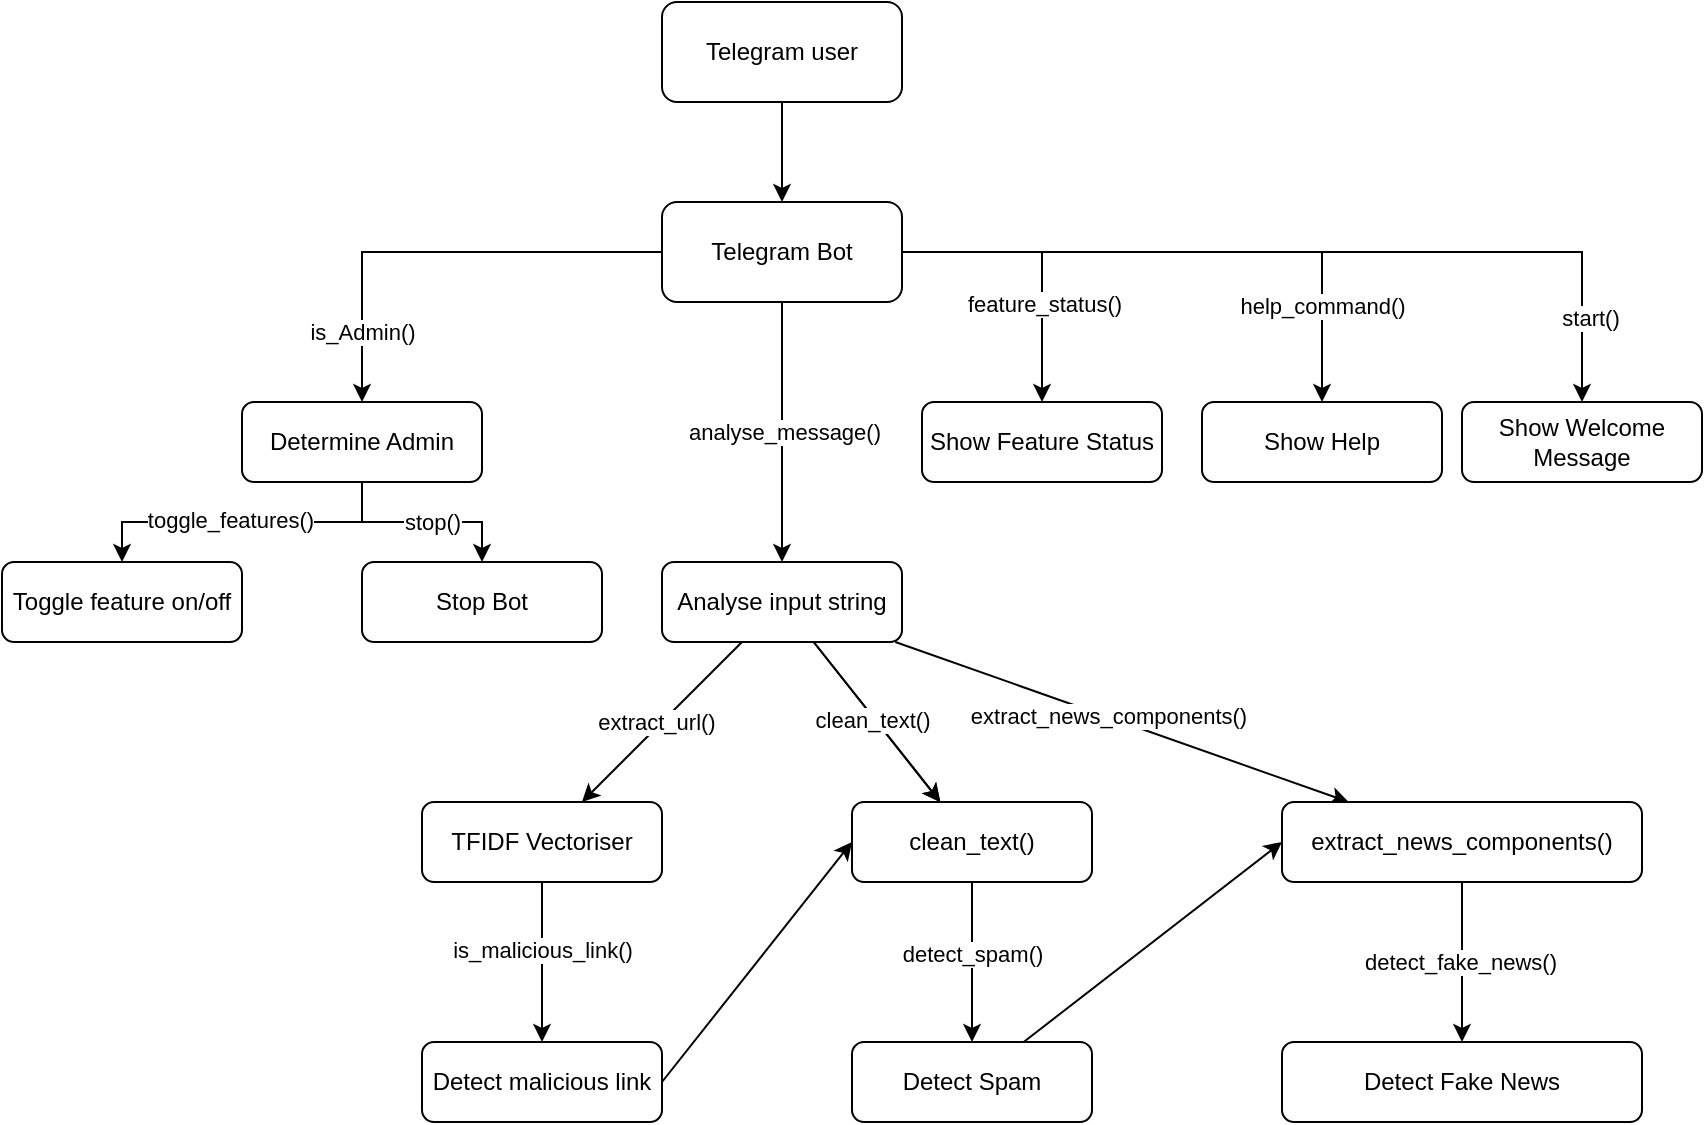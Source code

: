 <mxfile version="26.2.9">
  <diagram name="Page-1" id="vqBHj_-5ZwkX2m7IZ5LQ">
    <mxGraphModel dx="1412" dy="898" grid="1" gridSize="10" guides="1" tooltips="1" connect="1" arrows="1" fold="1" page="1" pageScale="1" pageWidth="850" pageHeight="1100" math="0" shadow="0">
      <root>
        <mxCell id="0" />
        <mxCell id="1" parent="0" />
        <mxCell id="QunjlOej20BBl3cVJAtk-34" style="edgeStyle=orthogonalEdgeStyle;rounded=0;orthogonalLoop=1;jettySize=auto;html=1;" parent="1" source="QunjlOej20BBl3cVJAtk-1" target="QunjlOej20BBl3cVJAtk-31" edge="1">
          <mxGeometry relative="1" as="geometry" />
        </mxCell>
        <mxCell id="QunjlOej20BBl3cVJAtk-1" value="Telegram user" style="rounded=1;whiteSpace=wrap;html=1;" parent="1" vertex="1">
          <mxGeometry x="330" y="40" width="120" height="50" as="geometry" />
        </mxCell>
        <mxCell id="QunjlOej20BBl3cVJAtk-33" style="edgeStyle=orthogonalEdgeStyle;rounded=0;orthogonalLoop=1;jettySize=auto;html=1;" parent="1" source="QunjlOej20BBl3cVJAtk-31" target="QunjlOej20BBl3cVJAtk-32" edge="1">
          <mxGeometry relative="1" as="geometry" />
        </mxCell>
        <mxCell id="QunjlOej20BBl3cVJAtk-85" value="is_Admin()" style="edgeLabel;html=1;align=center;verticalAlign=middle;resizable=0;points=[];fontFamily=Helvetica;fontSize=11;fontColor=default;labelBackgroundColor=default;" parent="QunjlOej20BBl3cVJAtk-33" vertex="1" connectable="0">
          <mxGeometry x="0.691" relative="1" as="geometry">
            <mxPoint as="offset" />
          </mxGeometry>
        </mxCell>
        <mxCell id="QunjlOej20BBl3cVJAtk-39" value="" style="edgeStyle=orthogonalEdgeStyle;rounded=0;orthogonalLoop=1;jettySize=auto;html=1;entryX=0.5;entryY=0;entryDx=0;entryDy=0;" parent="1" source="QunjlOej20BBl3cVJAtk-31" target="QunjlOej20BBl3cVJAtk-38" edge="1">
          <mxGeometry relative="1" as="geometry">
            <Array as="points" />
          </mxGeometry>
        </mxCell>
        <mxCell id="QunjlOej20BBl3cVJAtk-86" value="analyse_message()" style="edgeLabel;html=1;align=center;verticalAlign=middle;resizable=0;points=[];fontFamily=Helvetica;fontSize=11;fontColor=default;labelBackgroundColor=default;" parent="QunjlOej20BBl3cVJAtk-39" vertex="1" connectable="0">
          <mxGeometry x="0.003" y="1" relative="1" as="geometry">
            <mxPoint as="offset" />
          </mxGeometry>
        </mxCell>
        <mxCell id="QunjlOej20BBl3cVJAtk-41" value="" style="edgeStyle=orthogonalEdgeStyle;rounded=0;orthogonalLoop=1;jettySize=auto;html=1;" parent="1" source="QunjlOej20BBl3cVJAtk-31" target="QunjlOej20BBl3cVJAtk-40" edge="1">
          <mxGeometry relative="1" as="geometry" />
        </mxCell>
        <mxCell id="QunjlOej20BBl3cVJAtk-46" value="start()" style="edgeLabel;html=1;align=center;verticalAlign=middle;resizable=0;points=[];" parent="QunjlOej20BBl3cVJAtk-41" vertex="1" connectable="0">
          <mxGeometry x="0.619" relative="1" as="geometry">
            <mxPoint x="8" y="33" as="offset" />
          </mxGeometry>
        </mxCell>
        <mxCell id="QunjlOej20BBl3cVJAtk-43" style="edgeStyle=orthogonalEdgeStyle;rounded=0;orthogonalLoop=1;jettySize=auto;html=1;entryX=0.5;entryY=0;entryDx=0;entryDy=0;" parent="1" source="QunjlOej20BBl3cVJAtk-31" target="QunjlOej20BBl3cVJAtk-42" edge="1">
          <mxGeometry relative="1" as="geometry">
            <Array as="points">
              <mxPoint x="660" y="165" />
            </Array>
          </mxGeometry>
        </mxCell>
        <mxCell id="QunjlOej20BBl3cVJAtk-47" value="help_command()" style="edgeLabel;html=1;align=center;verticalAlign=middle;resizable=0;points=[];" parent="QunjlOej20BBl3cVJAtk-43" vertex="1" connectable="0">
          <mxGeometry x="0.558" y="-3" relative="1" as="geometry">
            <mxPoint x="3" y="15" as="offset" />
          </mxGeometry>
        </mxCell>
        <mxCell id="QunjlOej20BBl3cVJAtk-45" style="edgeStyle=orthogonalEdgeStyle;rounded=0;orthogonalLoop=1;jettySize=auto;html=1;entryX=0.5;entryY=0;entryDx=0;entryDy=0;" parent="1" source="QunjlOej20BBl3cVJAtk-31" target="QunjlOej20BBl3cVJAtk-44" edge="1">
          <mxGeometry relative="1" as="geometry" />
        </mxCell>
        <mxCell id="QunjlOej20BBl3cVJAtk-48" value="feature_status()" style="edgeLabel;html=1;align=center;verticalAlign=middle;resizable=0;points=[];" parent="QunjlOej20BBl3cVJAtk-45" vertex="1" connectable="0">
          <mxGeometry x="0.682" y="1" relative="1" as="geometry">
            <mxPoint y="-26" as="offset" />
          </mxGeometry>
        </mxCell>
        <mxCell id="QunjlOej20BBl3cVJAtk-31" value="Telegram Bot" style="rounded=1;whiteSpace=wrap;html=1;" parent="1" vertex="1">
          <mxGeometry x="330" y="140" width="120" height="50" as="geometry" />
        </mxCell>
        <mxCell id="QunjlOej20BBl3cVJAtk-36" style="edgeStyle=orthogonalEdgeStyle;rounded=0;orthogonalLoop=1;jettySize=auto;html=1;" parent="1" source="QunjlOej20BBl3cVJAtk-32" target="QunjlOej20BBl3cVJAtk-35" edge="1">
          <mxGeometry relative="1" as="geometry" />
        </mxCell>
        <mxCell id="QunjlOej20BBl3cVJAtk-52" value="toggle_features()" style="edgeLabel;html=1;align=center;verticalAlign=middle;resizable=0;points=[];" parent="QunjlOej20BBl3cVJAtk-36" vertex="1" connectable="0">
          <mxGeometry x="0.158" y="2" relative="1" as="geometry">
            <mxPoint x="6" y="-3" as="offset" />
          </mxGeometry>
        </mxCell>
        <mxCell id="QunjlOej20BBl3cVJAtk-51" style="edgeStyle=orthogonalEdgeStyle;rounded=0;orthogonalLoop=1;jettySize=auto;html=1;" parent="1" source="QunjlOej20BBl3cVJAtk-32" target="QunjlOej20BBl3cVJAtk-50" edge="1">
          <mxGeometry relative="1" as="geometry" />
        </mxCell>
        <mxCell id="QunjlOej20BBl3cVJAtk-53" value="stop()" style="edgeLabel;html=1;align=center;verticalAlign=middle;resizable=0;points=[];" parent="QunjlOej20BBl3cVJAtk-51" vertex="1" connectable="0">
          <mxGeometry x="0.097" relative="1" as="geometry">
            <mxPoint as="offset" />
          </mxGeometry>
        </mxCell>
        <mxCell id="QunjlOej20BBl3cVJAtk-32" value="Determine Admin" style="rounded=1;whiteSpace=wrap;html=1;" parent="1" vertex="1">
          <mxGeometry x="120" y="240" width="120" height="40" as="geometry" />
        </mxCell>
        <mxCell id="QunjlOej20BBl3cVJAtk-35" value="Toggle feature on/off" style="rounded=1;whiteSpace=wrap;html=1;" parent="1" vertex="1">
          <mxGeometry y="320" width="120" height="40" as="geometry" />
        </mxCell>
        <mxCell id="QunjlOej20BBl3cVJAtk-61" value="" style="rounded=0;orthogonalLoop=1;jettySize=auto;html=1;" parent="1" source="QunjlOej20BBl3cVJAtk-38" target="QunjlOej20BBl3cVJAtk-60" edge="1">
          <mxGeometry relative="1" as="geometry" />
        </mxCell>
        <mxCell id="QunjlOej20BBl3cVJAtk-77" value="extract_url()" style="edgeLabel;html=1;align=center;verticalAlign=middle;resizable=0;points=[];fontFamily=Helvetica;fontSize=11;fontColor=default;labelBackgroundColor=default;" parent="QunjlOej20BBl3cVJAtk-61" vertex="1" connectable="0">
          <mxGeometry x="0.036" y="-2" relative="1" as="geometry">
            <mxPoint as="offset" />
          </mxGeometry>
        </mxCell>
        <mxCell id="QunjlOej20BBl3cVJAtk-65" value="" style="edgeStyle=none;shape=connector;rounded=0;orthogonalLoop=1;jettySize=auto;html=1;strokeColor=default;align=center;verticalAlign=middle;fontFamily=Helvetica;fontSize=11;fontColor=default;labelBackgroundColor=default;endArrow=classic;" parent="1" source="QunjlOej20BBl3cVJAtk-38" target="QunjlOej20BBl3cVJAtk-64" edge="1">
          <mxGeometry relative="1" as="geometry" />
        </mxCell>
        <mxCell id="QunjlOej20BBl3cVJAtk-71" value="" style="edgeStyle=none;shape=connector;rounded=0;orthogonalLoop=1;jettySize=auto;html=1;strokeColor=default;align=center;verticalAlign=middle;fontFamily=Helvetica;fontSize=11;fontColor=default;labelBackgroundColor=default;endArrow=classic;" parent="1" source="QunjlOej20BBl3cVJAtk-38" target="QunjlOej20BBl3cVJAtk-64" edge="1">
          <mxGeometry relative="1" as="geometry" />
        </mxCell>
        <mxCell id="QunjlOej20BBl3cVJAtk-79" value="clean_text()" style="edgeLabel;html=1;align=center;verticalAlign=middle;resizable=0;points=[];fontFamily=Helvetica;fontSize=11;fontColor=default;labelBackgroundColor=default;" parent="QunjlOej20BBl3cVJAtk-71" vertex="1" connectable="0">
          <mxGeometry x="-0.055" y="-1" relative="1" as="geometry">
            <mxPoint as="offset" />
          </mxGeometry>
        </mxCell>
        <mxCell id="QunjlOej20BBl3cVJAtk-73" value="" style="edgeStyle=none;shape=connector;rounded=0;orthogonalLoop=1;jettySize=auto;html=1;strokeColor=default;align=center;verticalAlign=middle;fontFamily=Helvetica;fontSize=11;fontColor=default;labelBackgroundColor=default;endArrow=classic;" parent="1" source="QunjlOej20BBl3cVJAtk-38" target="QunjlOej20BBl3cVJAtk-72" edge="1">
          <mxGeometry relative="1" as="geometry" />
        </mxCell>
        <mxCell id="QunjlOej20BBl3cVJAtk-81" value="extract_news_components()" style="edgeLabel;html=1;align=center;verticalAlign=middle;resizable=0;points=[];fontFamily=Helvetica;fontSize=11;fontColor=default;labelBackgroundColor=default;" parent="QunjlOej20BBl3cVJAtk-73" vertex="1" connectable="0">
          <mxGeometry x="-0.062" y="1" relative="1" as="geometry">
            <mxPoint as="offset" />
          </mxGeometry>
        </mxCell>
        <mxCell id="QunjlOej20BBl3cVJAtk-38" value="Analyse input string" style="rounded=1;whiteSpace=wrap;html=1;" parent="1" vertex="1">
          <mxGeometry x="330" y="320" width="120" height="40" as="geometry" />
        </mxCell>
        <mxCell id="QunjlOej20BBl3cVJAtk-40" value="Show Welcome Message" style="rounded=1;whiteSpace=wrap;html=1;" parent="1" vertex="1">
          <mxGeometry x="730" y="240" width="120" height="40" as="geometry" />
        </mxCell>
        <mxCell id="QunjlOej20BBl3cVJAtk-42" value="Show Help" style="rounded=1;whiteSpace=wrap;html=1;" parent="1" vertex="1">
          <mxGeometry x="600" y="240" width="120" height="40" as="geometry" />
        </mxCell>
        <mxCell id="QunjlOej20BBl3cVJAtk-44" value="Show Feature Status" style="rounded=1;whiteSpace=wrap;html=1;" parent="1" vertex="1">
          <mxGeometry x="460" y="240" width="120" height="40" as="geometry" />
        </mxCell>
        <mxCell id="QunjlOej20BBl3cVJAtk-50" value="Stop Bot" style="rounded=1;whiteSpace=wrap;html=1;" parent="1" vertex="1">
          <mxGeometry x="180" y="320" width="120" height="40" as="geometry" />
        </mxCell>
        <mxCell id="QunjlOej20BBl3cVJAtk-63" value="" style="edgeStyle=none;shape=connector;rounded=0;orthogonalLoop=1;jettySize=auto;html=1;strokeColor=default;align=center;verticalAlign=middle;fontFamily=Helvetica;fontSize=11;fontColor=default;labelBackgroundColor=default;endArrow=classic;" parent="1" source="QunjlOej20BBl3cVJAtk-60" target="QunjlOej20BBl3cVJAtk-62" edge="1">
          <mxGeometry relative="1" as="geometry" />
        </mxCell>
        <mxCell id="QunjlOej20BBl3cVJAtk-78" value="is_malicious_link()" style="edgeLabel;html=1;align=center;verticalAlign=middle;resizable=0;points=[];fontFamily=Helvetica;fontSize=11;fontColor=default;labelBackgroundColor=default;" parent="QunjlOej20BBl3cVJAtk-63" vertex="1" connectable="0">
          <mxGeometry x="-0.154" relative="1" as="geometry">
            <mxPoint as="offset" />
          </mxGeometry>
        </mxCell>
        <mxCell id="QunjlOej20BBl3cVJAtk-60" value="TFIDF Vectoriser" style="rounded=1;whiteSpace=wrap;html=1;" parent="1" vertex="1">
          <mxGeometry x="210" y="440" width="120" height="40" as="geometry" />
        </mxCell>
        <mxCell id="QunjlOej20BBl3cVJAtk-66" style="edgeStyle=none;shape=connector;rounded=0;orthogonalLoop=1;jettySize=auto;html=1;entryX=0;entryY=0.5;entryDx=0;entryDy=0;strokeColor=default;align=center;verticalAlign=middle;fontFamily=Helvetica;fontSize=11;fontColor=default;labelBackgroundColor=default;endArrow=classic;exitX=1;exitY=0.5;exitDx=0;exitDy=0;" parent="1" source="QunjlOej20BBl3cVJAtk-62" target="QunjlOej20BBl3cVJAtk-64" edge="1">
          <mxGeometry relative="1" as="geometry" />
        </mxCell>
        <mxCell id="QunjlOej20BBl3cVJAtk-62" value="Detect malicious link" style="rounded=1;whiteSpace=wrap;html=1;" parent="1" vertex="1">
          <mxGeometry x="210" y="560" width="120" height="40" as="geometry" />
        </mxCell>
        <mxCell id="QunjlOej20BBl3cVJAtk-69" value="" style="edgeStyle=none;shape=connector;rounded=0;orthogonalLoop=1;jettySize=auto;html=1;strokeColor=default;align=center;verticalAlign=middle;fontFamily=Helvetica;fontSize=11;fontColor=default;labelBackgroundColor=default;endArrow=classic;" parent="1" source="QunjlOej20BBl3cVJAtk-64" target="QunjlOej20BBl3cVJAtk-68" edge="1">
          <mxGeometry relative="1" as="geometry" />
        </mxCell>
        <mxCell id="QunjlOej20BBl3cVJAtk-80" value="detect_spam()" style="edgeLabel;html=1;align=center;verticalAlign=middle;resizable=0;points=[];fontFamily=Helvetica;fontSize=11;fontColor=default;labelBackgroundColor=default;" parent="QunjlOej20BBl3cVJAtk-69" vertex="1" connectable="0">
          <mxGeometry x="-0.111" relative="1" as="geometry">
            <mxPoint as="offset" />
          </mxGeometry>
        </mxCell>
        <mxCell id="QunjlOej20BBl3cVJAtk-64" value="clean_text()" style="rounded=1;whiteSpace=wrap;html=1;" parent="1" vertex="1">
          <mxGeometry x="425" y="440" width="120" height="40" as="geometry" />
        </mxCell>
        <mxCell id="QunjlOej20BBl3cVJAtk-76" style="edgeStyle=none;shape=connector;rounded=0;orthogonalLoop=1;jettySize=auto;html=1;entryX=0;entryY=0.5;entryDx=0;entryDy=0;strokeColor=default;align=center;verticalAlign=middle;fontFamily=Helvetica;fontSize=11;fontColor=default;labelBackgroundColor=default;endArrow=classic;" parent="1" source="QunjlOej20BBl3cVJAtk-68" target="QunjlOej20BBl3cVJAtk-72" edge="1">
          <mxGeometry relative="1" as="geometry" />
        </mxCell>
        <mxCell id="QunjlOej20BBl3cVJAtk-68" value="Detect Spam" style="rounded=1;whiteSpace=wrap;html=1;" parent="1" vertex="1">
          <mxGeometry x="425" y="560" width="120" height="40" as="geometry" />
        </mxCell>
        <mxCell id="QunjlOej20BBl3cVJAtk-75" value="" style="edgeStyle=none;shape=connector;rounded=0;orthogonalLoop=1;jettySize=auto;html=1;strokeColor=default;align=center;verticalAlign=middle;fontFamily=Helvetica;fontSize=11;fontColor=default;labelBackgroundColor=default;endArrow=classic;" parent="1" source="QunjlOej20BBl3cVJAtk-72" target="QunjlOej20BBl3cVJAtk-74" edge="1">
          <mxGeometry relative="1" as="geometry" />
        </mxCell>
        <mxCell id="4-Z7TU-ZLCpaJWUKwxx3-1" value="detect_fake_news()" style="edgeLabel;html=1;align=center;verticalAlign=middle;resizable=0;points=[];" vertex="1" connectable="0" parent="QunjlOej20BBl3cVJAtk-75">
          <mxGeometry y="-1" relative="1" as="geometry">
            <mxPoint as="offset" />
          </mxGeometry>
        </mxCell>
        <mxCell id="QunjlOej20BBl3cVJAtk-72" value="extract_news_components()" style="rounded=1;whiteSpace=wrap;html=1;" parent="1" vertex="1">
          <mxGeometry x="640" y="440" width="180" height="40" as="geometry" />
        </mxCell>
        <mxCell id="QunjlOej20BBl3cVJAtk-74" value="Detect Fake News" style="rounded=1;whiteSpace=wrap;html=1;" parent="1" vertex="1">
          <mxGeometry x="640" y="560" width="180" height="40" as="geometry" />
        </mxCell>
        <mxCell id="QunjlOej20BBl3cVJAtk-89" style="edgeStyle=none;shape=connector;rounded=0;orthogonalLoop=1;jettySize=auto;html=1;exitX=0.5;exitY=1;exitDx=0;exitDy=0;strokeColor=default;align=center;verticalAlign=middle;fontFamily=Helvetica;fontSize=11;fontColor=default;labelBackgroundColor=default;endArrow=classic;" parent="1" source="QunjlOej20BBl3cVJAtk-35" target="QunjlOej20BBl3cVJAtk-35" edge="1">
          <mxGeometry relative="1" as="geometry" />
        </mxCell>
      </root>
    </mxGraphModel>
  </diagram>
</mxfile>
